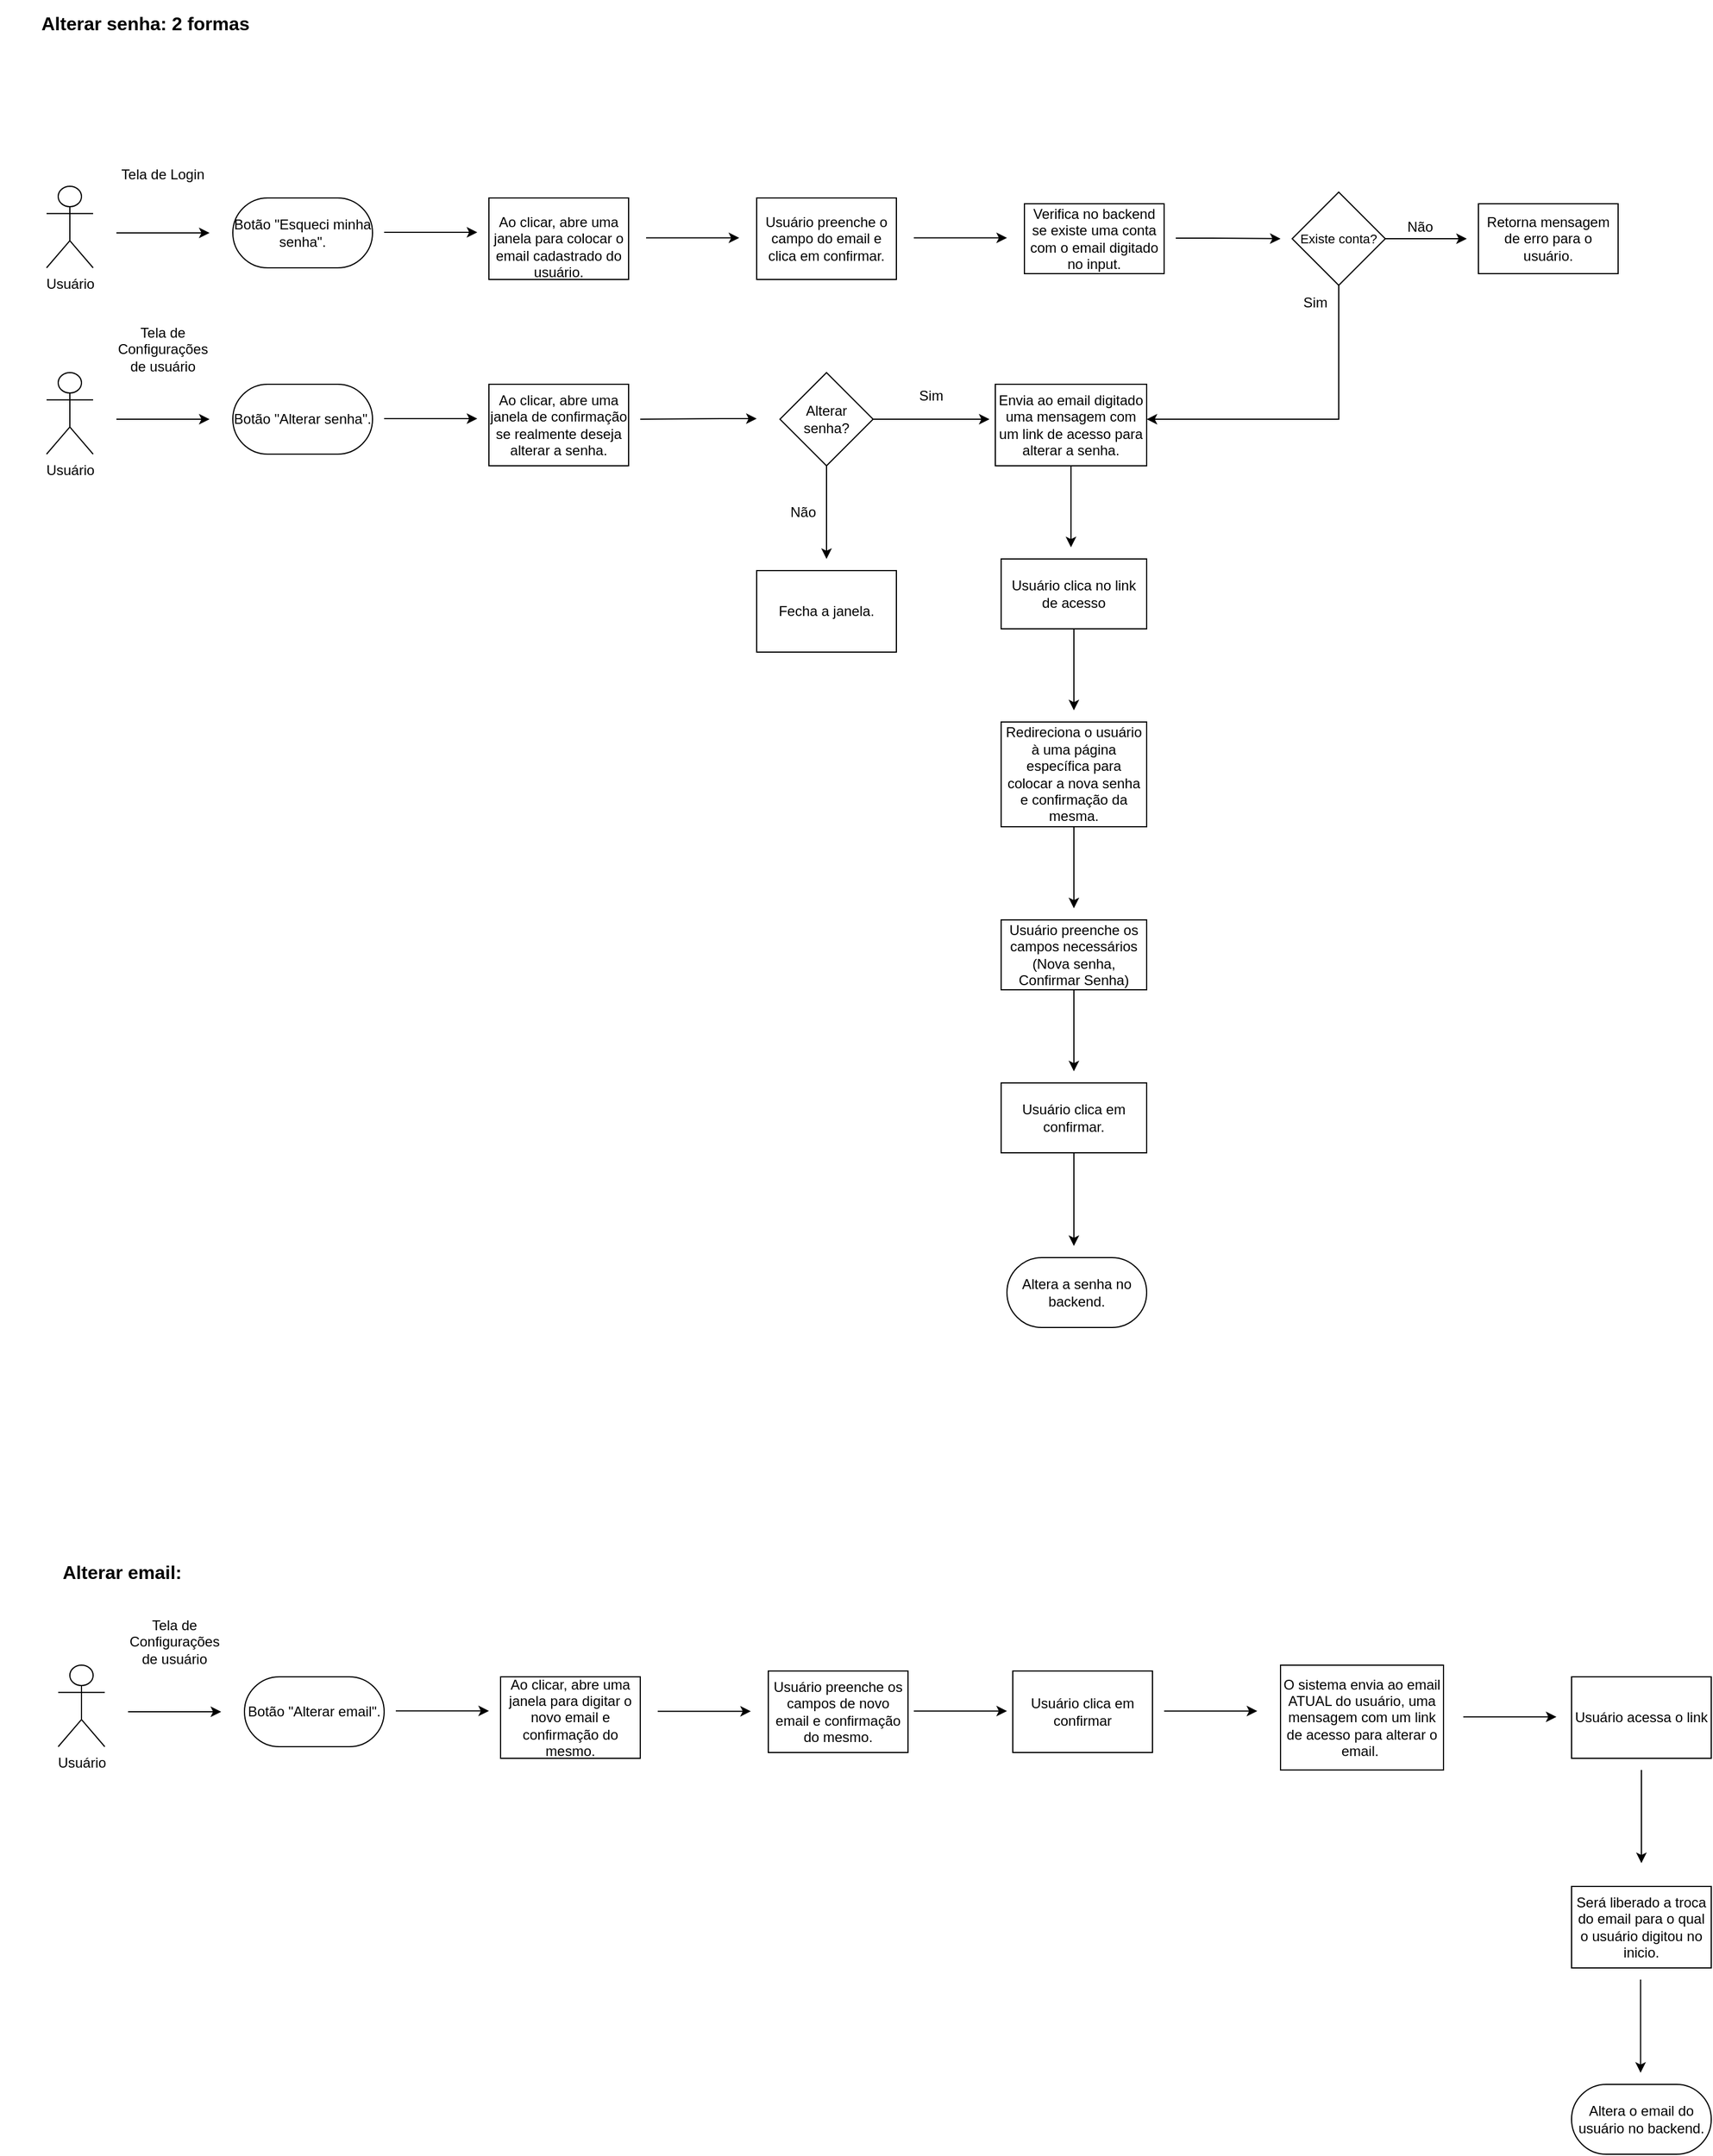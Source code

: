 <mxfile version="12.9.11" type="device"><diagram id="CboZaT46jv8LC_ubBfEt" name="Page-1"><mxGraphModel dx="868" dy="1619" grid="1" gridSize="10" guides="1" tooltips="1" connect="1" arrows="1" fold="1" page="1" pageScale="1" pageWidth="827" pageHeight="1169" math="0" shadow="0"><root><mxCell id="0"/><mxCell id="1" parent="0"/><mxCell id="mFfQcC_J1QVJPQJXgB2I-1" value="Usuário" style="shape=umlActor;verticalLabelPosition=bottom;labelBackgroundColor=#ffffff;verticalAlign=top;html=1;outlineConnect=0;" vertex="1" parent="1"><mxGeometry x="60" y="80" width="40" height="70" as="geometry"/></mxCell><mxCell id="mFfQcC_J1QVJPQJXgB2I-4" value="" style="endArrow=classic;html=1;" edge="1" parent="1"><mxGeometry width="50" height="50" relative="1" as="geometry"><mxPoint x="120" y="120" as="sourcePoint"/><mxPoint x="200" y="120" as="targetPoint"/><Array as="points"><mxPoint x="160" y="120"/></Array></mxGeometry></mxCell><mxCell id="mFfQcC_J1QVJPQJXgB2I-5" value="Tela de Login" style="text;html=1;strokeColor=none;fillColor=none;align=center;verticalAlign=middle;whiteSpace=wrap;rounded=0;" vertex="1" parent="1"><mxGeometry x="100" y="60" width="120" height="20" as="geometry"/></mxCell><mxCell id="mFfQcC_J1QVJPQJXgB2I-13" value="" style="endArrow=classic;html=1;" edge="1" parent="1"><mxGeometry width="50" height="50" relative="1" as="geometry"><mxPoint x="350" y="119.5" as="sourcePoint"/><mxPoint x="430" y="119.5" as="targetPoint"/><Array as="points"><mxPoint x="390" y="119.5"/></Array></mxGeometry></mxCell><mxCell id="mFfQcC_J1QVJPQJXgB2I-14" value="Verifica no backend se existe uma conta com o email digitado no input." style="rounded=0;whiteSpace=wrap;html=1;" vertex="1" parent="1"><mxGeometry x="900" y="95" width="120" height="60" as="geometry"/></mxCell><mxCell id="mFfQcC_J1QVJPQJXgB2I-20" style="edgeStyle=orthogonalEdgeStyle;rounded=0;orthogonalLoop=1;jettySize=auto;html=1;" edge="1" parent="1" source="mFfQcC_J1QVJPQJXgB2I-15"><mxGeometry relative="1" as="geometry"><mxPoint x="1280" y="125" as="targetPoint"/></mxGeometry></mxCell><mxCell id="mFfQcC_J1QVJPQJXgB2I-24" style="edgeStyle=orthogonalEdgeStyle;rounded=0;orthogonalLoop=1;jettySize=auto;html=1;entryX=1;entryY=0.429;entryDx=0;entryDy=0;entryPerimeter=0;" edge="1" parent="1" source="mFfQcC_J1QVJPQJXgB2I-15" target="mFfQcC_J1QVJPQJXgB2I-25"><mxGeometry relative="1" as="geometry"><mxPoint x="840" y="280" as="targetPoint"/><Array as="points"><mxPoint x="1170" y="280"/></Array></mxGeometry></mxCell><mxCell id="mFfQcC_J1QVJPQJXgB2I-15" value="&lt;span style=&quot;font-size: 11px&quot;&gt;Existe conta?&lt;/span&gt;" style="rhombus;whiteSpace=wrap;html=1;" vertex="1" parent="1"><mxGeometry x="1130" y="85" width="80" height="80" as="geometry"/></mxCell><mxCell id="mFfQcC_J1QVJPQJXgB2I-16" value="" style="endArrow=classic;html=1;" edge="1" parent="1"><mxGeometry width="50" height="50" relative="1" as="geometry"><mxPoint x="1030" y="124.5" as="sourcePoint"/><mxPoint x="1120" y="125" as="targetPoint"/><Array as="points"><mxPoint x="1070" y="124.5"/></Array></mxGeometry></mxCell><mxCell id="mFfQcC_J1QVJPQJXgB2I-21" value="Retorna mensagem de erro para o usuário." style="rounded=0;whiteSpace=wrap;html=1;" vertex="1" parent="1"><mxGeometry x="1290" y="95" width="120" height="60" as="geometry"/></mxCell><mxCell id="mFfQcC_J1QVJPQJXgB2I-22" value="Não" style="text;html=1;strokeColor=none;fillColor=none;align=center;verticalAlign=middle;whiteSpace=wrap;rounded=0;" vertex="1" parent="1"><mxGeometry x="1220" y="105" width="40" height="20" as="geometry"/></mxCell><mxCell id="mFfQcC_J1QVJPQJXgB2I-23" value="Sim" style="text;html=1;strokeColor=none;fillColor=none;align=center;verticalAlign=middle;whiteSpace=wrap;rounded=0;" vertex="1" parent="1"><mxGeometry x="1130" y="170" width="40" height="20" as="geometry"/></mxCell><mxCell id="mFfQcC_J1QVJPQJXgB2I-27" style="edgeStyle=orthogonalEdgeStyle;rounded=0;orthogonalLoop=1;jettySize=auto;html=1;" edge="1" parent="1" source="mFfQcC_J1QVJPQJXgB2I-25"><mxGeometry relative="1" as="geometry"><mxPoint x="940" y="390" as="targetPoint"/></mxGeometry></mxCell><mxCell id="mFfQcC_J1QVJPQJXgB2I-25" value="Envia ao email digitado uma mensagem com um link de acesso para alterar a senha." style="rounded=0;whiteSpace=wrap;html=1;" vertex="1" parent="1"><mxGeometry x="875" y="250" width="130" height="70" as="geometry"/></mxCell><mxCell id="mFfQcC_J1QVJPQJXgB2I-59" style="edgeStyle=orthogonalEdgeStyle;rounded=0;orthogonalLoop=1;jettySize=auto;html=1;" edge="1" parent="1" source="mFfQcC_J1QVJPQJXgB2I-28"><mxGeometry relative="1" as="geometry"><mxPoint x="942.5" y="530" as="targetPoint"/></mxGeometry></mxCell><mxCell id="mFfQcC_J1QVJPQJXgB2I-28" value="Usuário clica no link de acesso" style="rounded=0;whiteSpace=wrap;html=1;" vertex="1" parent="1"><mxGeometry x="880" y="400" width="125" height="60" as="geometry"/></mxCell><mxCell id="mFfQcC_J1QVJPQJXgB2I-30" value="Botão &quot;Esqueci minha senha&quot;." style="rounded=1;whiteSpace=wrap;html=1;arcSize=50;" vertex="1" parent="1"><mxGeometry x="220" y="90" width="120" height="60" as="geometry"/></mxCell><mxCell id="mFfQcC_J1QVJPQJXgB2I-31" value="Altera a senha no backend." style="rounded=1;whiteSpace=wrap;html=1;arcSize=50;" vertex="1" parent="1"><mxGeometry x="885" y="1000" width="120" height="60" as="geometry"/></mxCell><mxCell id="mFfQcC_J1QVJPQJXgB2I-32" value="Usuário" style="shape=umlActor;verticalLabelPosition=bottom;labelBackgroundColor=#ffffff;verticalAlign=top;html=1;outlineConnect=0;" vertex="1" parent="1"><mxGeometry x="60" y="240" width="40" height="70" as="geometry"/></mxCell><mxCell id="mFfQcC_J1QVJPQJXgB2I-33" value="" style="endArrow=classic;html=1;" edge="1" parent="1"><mxGeometry width="50" height="50" relative="1" as="geometry"><mxPoint x="120" y="280" as="sourcePoint"/><mxPoint x="200" y="280" as="targetPoint"/><Array as="points"><mxPoint x="160" y="280"/></Array></mxGeometry></mxCell><mxCell id="mFfQcC_J1QVJPQJXgB2I-37" value="Tela de Configurações de usuário" style="text;html=1;strokeColor=none;fillColor=none;align=center;verticalAlign=middle;whiteSpace=wrap;rounded=0;" vertex="1" parent="1"><mxGeometry x="140" y="210" width="40" height="20" as="geometry"/></mxCell><mxCell id="mFfQcC_J1QVJPQJXgB2I-38" value="Botão &quot;Alterar senha&quot;." style="rounded=1;whiteSpace=wrap;html=1;arcSize=50;" vertex="1" parent="1"><mxGeometry x="220" y="250" width="120" height="60" as="geometry"/></mxCell><mxCell id="mFfQcC_J1QVJPQJXgB2I-39" value="" style="endArrow=classic;html=1;" edge="1" parent="1"><mxGeometry width="50" height="50" relative="1" as="geometry"><mxPoint x="350" y="279.5" as="sourcePoint"/><mxPoint x="430" y="279.5" as="targetPoint"/><Array as="points"><mxPoint x="390" y="279.5"/></Array></mxGeometry></mxCell><mxCell id="mFfQcC_J1QVJPQJXgB2I-40" value="Ao clicar, abre uma janela de confirmação se realmente deseja alterar a senha." style="rounded=0;whiteSpace=wrap;html=1;" vertex="1" parent="1"><mxGeometry x="440" y="250" width="120" height="70" as="geometry"/></mxCell><mxCell id="mFfQcC_J1QVJPQJXgB2I-43" value="&lt;b&gt;&lt;font style=&quot;font-size: 16px&quot;&gt;Alterar senha: 2 formas&lt;/font&gt;&lt;/b&gt;" style="text;html=1;strokeColor=none;fillColor=none;align=center;verticalAlign=middle;whiteSpace=wrap;rounded=0;" vertex="1" parent="1"><mxGeometry x="40" y="-80" width="210" height="40" as="geometry"/></mxCell><mxCell id="mFfQcC_J1QVJPQJXgB2I-44" value="&lt;span style=&quot;font-size: 16px&quot;&gt;&lt;b&gt;Alterar email:&lt;/b&gt;&lt;/span&gt;" style="text;html=1;strokeColor=none;fillColor=none;align=center;verticalAlign=middle;whiteSpace=wrap;rounded=0;" vertex="1" parent="1"><mxGeometry x="20" y="1250" width="210" height="40" as="geometry"/></mxCell><mxCell id="mFfQcC_J1QVJPQJXgB2I-45" value="Usuário" style="shape=umlActor;verticalLabelPosition=bottom;labelBackgroundColor=#ffffff;verticalAlign=top;html=1;outlineConnect=0;" vertex="1" parent="1"><mxGeometry x="70" y="1350" width="40" height="70" as="geometry"/></mxCell><mxCell id="mFfQcC_J1QVJPQJXgB2I-46" value="" style="endArrow=classic;html=1;" edge="1" parent="1"><mxGeometry width="50" height="50" relative="1" as="geometry"><mxPoint x="130" y="1390" as="sourcePoint"/><mxPoint x="210" y="1390" as="targetPoint"/><Array as="points"><mxPoint x="170" y="1390"/></Array></mxGeometry></mxCell><mxCell id="mFfQcC_J1QVJPQJXgB2I-47" value="Tela de Configurações de usuário" style="text;html=1;strokeColor=none;fillColor=none;align=center;verticalAlign=middle;whiteSpace=wrap;rounded=0;" vertex="1" parent="1"><mxGeometry x="150" y="1320" width="40" height="20" as="geometry"/></mxCell><mxCell id="mFfQcC_J1QVJPQJXgB2I-48" value="Botão &quot;Alterar email&quot;." style="rounded=1;whiteSpace=wrap;html=1;arcSize=50;" vertex="1" parent="1"><mxGeometry x="230" y="1360" width="120" height="60" as="geometry"/></mxCell><mxCell id="mFfQcC_J1QVJPQJXgB2I-49" value="Ao clicar, abre uma janela para digitar o novo email e confirmação do mesmo." style="rounded=0;whiteSpace=wrap;html=1;" vertex="1" parent="1"><mxGeometry x="450" y="1360" width="120" height="70" as="geometry"/></mxCell><mxCell id="mFfQcC_J1QVJPQJXgB2I-50" value="" style="endArrow=classic;html=1;" edge="1" parent="1"><mxGeometry width="50" height="50" relative="1" as="geometry"><mxPoint x="360" y="1389.29" as="sourcePoint"/><mxPoint x="440" y="1389.29" as="targetPoint"/><Array as="points"><mxPoint x="400" y="1389.29"/></Array></mxGeometry></mxCell><mxCell id="mFfQcC_J1QVJPQJXgB2I-52" value="" style="endArrow=classic;html=1;" edge="1" parent="1"><mxGeometry width="50" height="50" relative="1" as="geometry"><mxPoint x="585" y="1389.58" as="sourcePoint"/><mxPoint x="665" y="1389.58" as="targetPoint"/><Array as="points"><mxPoint x="625" y="1389.58"/></Array></mxGeometry></mxCell><mxCell id="mFfQcC_J1QVJPQJXgB2I-53" value="O sistema envia ao email ATUAL do usuário, uma mensagem com um link de acesso para alterar o email.&amp;nbsp;" style="rounded=0;whiteSpace=wrap;html=1;" vertex="1" parent="1"><mxGeometry x="1120" y="1350" width="140" height="90" as="geometry"/></mxCell><mxCell id="mFfQcC_J1QVJPQJXgB2I-54" value="Usuário acessa o link" style="rounded=0;whiteSpace=wrap;html=1;" vertex="1" parent="1"><mxGeometry x="1370" y="1360" width="120" height="70" as="geometry"/></mxCell><mxCell id="mFfQcC_J1QVJPQJXgB2I-56" value="" style="endArrow=classic;html=1;" edge="1" parent="1"><mxGeometry width="50" height="50" relative="1" as="geometry"><mxPoint x="1277" y="1394.41" as="sourcePoint"/><mxPoint x="1357" y="1394.41" as="targetPoint"/><Array as="points"><mxPoint x="1317" y="1394.41"/></Array></mxGeometry></mxCell><mxCell id="mFfQcC_J1QVJPQJXgB2I-57" value="&lt;br&gt;&lt;span style=&quot;font-family: &amp;#34;helvetica&amp;#34; ; font-size: 12px ; font-style: normal ; font-weight: 400 ; letter-spacing: normal ; text-align: center ; text-indent: 0px ; text-transform: none ; word-spacing: 0px ; float: none ; display: inline&quot;&gt;Ao clicar, abre uma janela para colocar o email cadastrado do usuário.&lt;/span&gt;&lt;br&gt;" style="rounded=0;whiteSpace=wrap;html=1;" vertex="1" parent="1"><mxGeometry x="440" y="90" width="120" height="70" as="geometry"/></mxCell><mxCell id="mFfQcC_J1QVJPQJXgB2I-58" value="" style="endArrow=classic;html=1;" edge="1" parent="1"><mxGeometry width="50" height="50" relative="1" as="geometry"><mxPoint x="575" y="124.29" as="sourcePoint"/><mxPoint x="655" y="124.29" as="targetPoint"/><Array as="points"><mxPoint x="615" y="124.29"/></Array></mxGeometry></mxCell><mxCell id="mFfQcC_J1QVJPQJXgB2I-61" style="edgeStyle=orthogonalEdgeStyle;rounded=0;orthogonalLoop=1;jettySize=auto;html=1;" edge="1" parent="1" source="mFfQcC_J1QVJPQJXgB2I-60"><mxGeometry relative="1" as="geometry"><mxPoint x="942.5" y="700" as="targetPoint"/></mxGeometry></mxCell><mxCell id="mFfQcC_J1QVJPQJXgB2I-60" value="Redireciona o usuário à uma página específica para colocar a nova senha e confirmação da mesma." style="rounded=0;whiteSpace=wrap;html=1;" vertex="1" parent="1"><mxGeometry x="880" y="540" width="125" height="90" as="geometry"/></mxCell><mxCell id="mFfQcC_J1QVJPQJXgB2I-63" style="edgeStyle=orthogonalEdgeStyle;rounded=0;orthogonalLoop=1;jettySize=auto;html=1;" edge="1" parent="1" source="mFfQcC_J1QVJPQJXgB2I-62"><mxGeometry relative="1" as="geometry"><mxPoint x="942.5" y="840.0" as="targetPoint"/></mxGeometry></mxCell><mxCell id="mFfQcC_J1QVJPQJXgB2I-62" value="Usuário preenche os campos necessários (Nova senha, Confirmar Senha)" style="rounded=0;whiteSpace=wrap;html=1;" vertex="1" parent="1"><mxGeometry x="880" y="710" width="125" height="60" as="geometry"/></mxCell><mxCell id="mFfQcC_J1QVJPQJXgB2I-67" style="edgeStyle=orthogonalEdgeStyle;rounded=0;orthogonalLoop=1;jettySize=auto;html=1;" edge="1" parent="1" source="mFfQcC_J1QVJPQJXgB2I-66"><mxGeometry relative="1" as="geometry"><mxPoint x="942.5" y="990.0" as="targetPoint"/></mxGeometry></mxCell><mxCell id="mFfQcC_J1QVJPQJXgB2I-66" value="Usuário clica em confirmar." style="rounded=0;whiteSpace=wrap;html=1;" vertex="1" parent="1"><mxGeometry x="880" y="850" width="125" height="60" as="geometry"/></mxCell><mxCell id="mFfQcC_J1QVJPQJXgB2I-69" value="" style="endArrow=classic;html=1;" edge="1" parent="1"><mxGeometry width="50" height="50" relative="1" as="geometry"><mxPoint x="570" y="280" as="sourcePoint"/><mxPoint x="670" y="279.5" as="targetPoint"/><Array as="points"><mxPoint x="630" y="279.5"/></Array></mxGeometry></mxCell><mxCell id="mFfQcC_J1QVJPQJXgB2I-72" style="edgeStyle=orthogonalEdgeStyle;rounded=0;orthogonalLoop=1;jettySize=auto;html=1;" edge="1" parent="1" source="mFfQcC_J1QVJPQJXgB2I-70"><mxGeometry relative="1" as="geometry"><mxPoint x="870" y="280" as="targetPoint"/></mxGeometry></mxCell><mxCell id="mFfQcC_J1QVJPQJXgB2I-75" style="edgeStyle=orthogonalEdgeStyle;rounded=0;orthogonalLoop=1;jettySize=auto;html=1;" edge="1" parent="1" source="mFfQcC_J1QVJPQJXgB2I-70"><mxGeometry relative="1" as="geometry"><mxPoint x="730" y="400" as="targetPoint"/></mxGeometry></mxCell><mxCell id="mFfQcC_J1QVJPQJXgB2I-70" value="Alterar senha?" style="rhombus;whiteSpace=wrap;html=1;" vertex="1" parent="1"><mxGeometry x="690" y="240" width="80" height="80" as="geometry"/></mxCell><mxCell id="mFfQcC_J1QVJPQJXgB2I-73" value="Sim" style="text;html=1;strokeColor=none;fillColor=none;align=center;verticalAlign=middle;whiteSpace=wrap;rounded=0;" vertex="1" parent="1"><mxGeometry x="800" y="250" width="40" height="20" as="geometry"/></mxCell><mxCell id="mFfQcC_J1QVJPQJXgB2I-74" value="Não" style="text;html=1;strokeColor=none;fillColor=none;align=center;verticalAlign=middle;whiteSpace=wrap;rounded=0;" vertex="1" parent="1"><mxGeometry x="690" y="350" width="40" height="20" as="geometry"/></mxCell><mxCell id="mFfQcC_J1QVJPQJXgB2I-76" value="Fecha a janela." style="rounded=0;whiteSpace=wrap;html=1;" vertex="1" parent="1"><mxGeometry x="670" y="410" width="120" height="70" as="geometry"/></mxCell><mxCell id="mFfQcC_J1QVJPQJXgB2I-77" value="Usuário preenche o campo do email e clica em confirmar." style="rounded=0;whiteSpace=wrap;html=1;" vertex="1" parent="1"><mxGeometry x="670" y="90" width="120" height="70" as="geometry"/></mxCell><mxCell id="mFfQcC_J1QVJPQJXgB2I-78" value="" style="endArrow=classic;html=1;" edge="1" parent="1"><mxGeometry width="50" height="50" relative="1" as="geometry"><mxPoint x="805.0" y="124.29" as="sourcePoint"/><mxPoint x="885.0" y="124.29" as="targetPoint"/><Array as="points"><mxPoint x="845" y="124.29"/></Array></mxGeometry></mxCell><mxCell id="mFfQcC_J1QVJPQJXgB2I-80" value="Usuário preenche os campos de novo email e confirmação do mesmo." style="rounded=0;whiteSpace=wrap;html=1;" vertex="1" parent="1"><mxGeometry x="680" y="1355" width="120" height="70" as="geometry"/></mxCell><mxCell id="mFfQcC_J1QVJPQJXgB2I-81" value="" style="endArrow=classic;html=1;" edge="1" parent="1"><mxGeometry width="50" height="50" relative="1" as="geometry"><mxPoint x="805" y="1389.41" as="sourcePoint"/><mxPoint x="885" y="1389.41" as="targetPoint"/><Array as="points"><mxPoint x="845" y="1389.41"/></Array></mxGeometry></mxCell><mxCell id="mFfQcC_J1QVJPQJXgB2I-82" value="Usuário clica em confirmar" style="rounded=0;whiteSpace=wrap;html=1;" vertex="1" parent="1"><mxGeometry x="890" y="1355" width="120" height="70" as="geometry"/></mxCell><mxCell id="mFfQcC_J1QVJPQJXgB2I-83" value="" style="endArrow=classic;html=1;" edge="1" parent="1"><mxGeometry width="50" height="50" relative="1" as="geometry"><mxPoint x="1020" y="1389.41" as="sourcePoint"/><mxPoint x="1100" y="1389.41" as="targetPoint"/><Array as="points"><mxPoint x="1060" y="1389.41"/></Array></mxGeometry></mxCell><mxCell id="mFfQcC_J1QVJPQJXgB2I-85" value="" style="endArrow=classic;html=1;" edge="1" parent="1"><mxGeometry width="50" height="50" relative="1" as="geometry"><mxPoint x="1430" y="1440" as="sourcePoint"/><mxPoint x="1430" y="1520" as="targetPoint"/></mxGeometry></mxCell><mxCell id="mFfQcC_J1QVJPQJXgB2I-86" value="Será liberado a troca do email para o qual o usuário digitou no inicio." style="rounded=0;whiteSpace=wrap;html=1;" vertex="1" parent="1"><mxGeometry x="1370" y="1540" width="120" height="70" as="geometry"/></mxCell><mxCell id="mFfQcC_J1QVJPQJXgB2I-87" value="Altera o email do usuário no backend." style="rounded=1;whiteSpace=wrap;html=1;arcSize=50;" vertex="1" parent="1"><mxGeometry x="1370" y="1710" width="120" height="60" as="geometry"/></mxCell><mxCell id="mFfQcC_J1QVJPQJXgB2I-88" value="" style="endArrow=classic;html=1;" edge="1" parent="1"><mxGeometry width="50" height="50" relative="1" as="geometry"><mxPoint x="1429.29" y="1620.0" as="sourcePoint"/><mxPoint x="1429.29" y="1700.0" as="targetPoint"/></mxGeometry></mxCell></root></mxGraphModel></diagram></mxfile>
